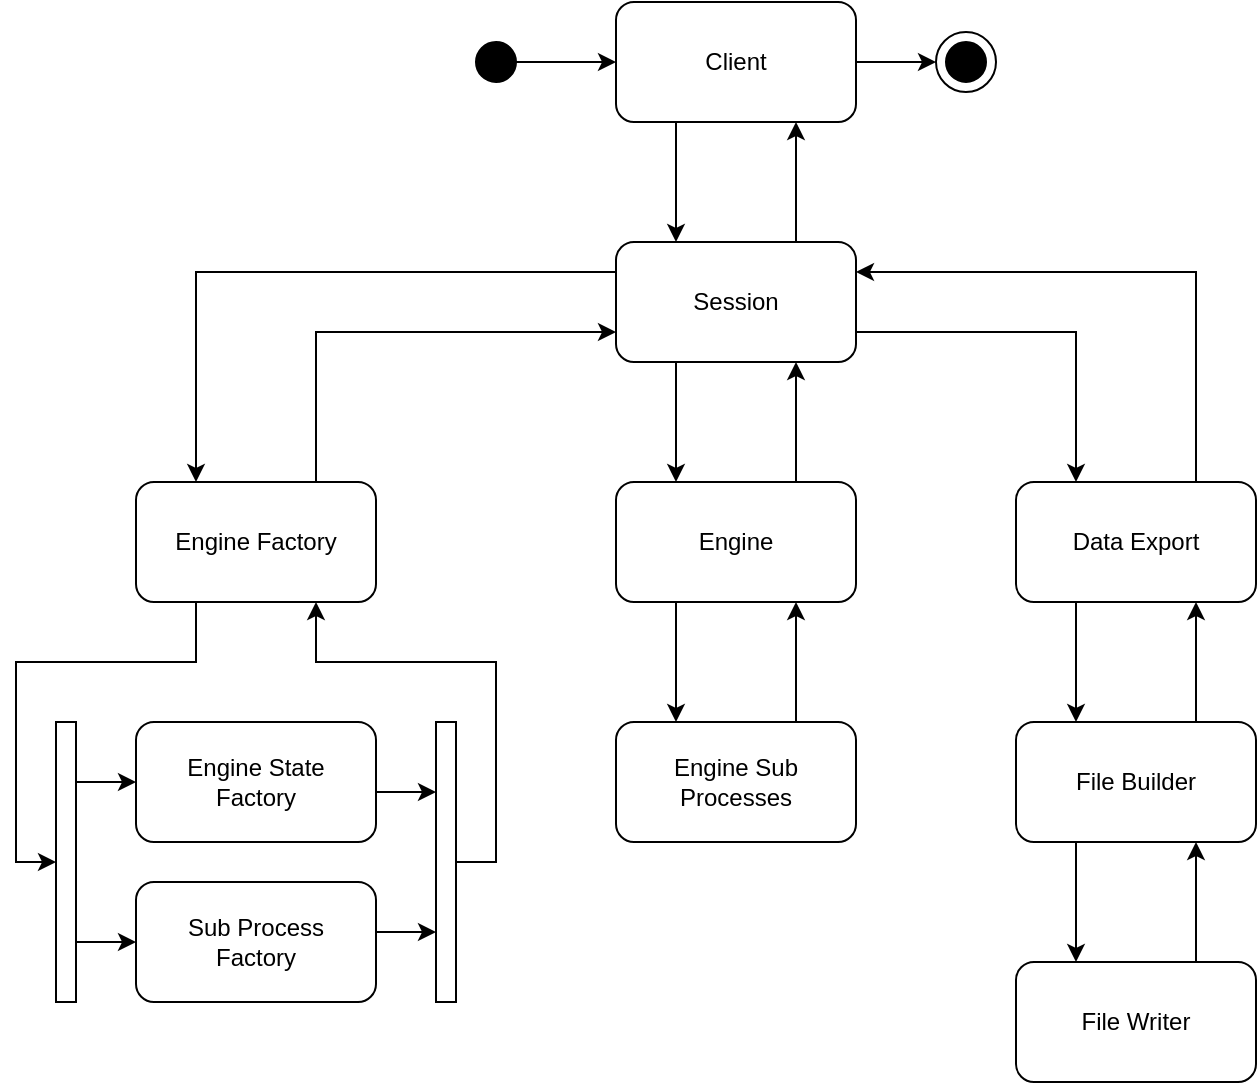 <mxfile version="13.3.0" type="device" pages="3"><diagram id="85fMUyW1o0xzCUoqqtVQ" name="Session Process Flow"><mxGraphModel dx="942" dy="654" grid="1" gridSize="10" guides="1" tooltips="1" connect="1" arrows="1" fold="1" page="1" pageScale="1" pageWidth="1700" pageHeight="1100" math="0" shadow="0"><root><mxCell id="0"/><mxCell id="1" parent="0"/><mxCell id="hq0cuQLky4mmPDSedAMS-7" value="" style="ellipse;whiteSpace=wrap;html=1;aspect=fixed;fillColor=none;" parent="1" vertex="1"><mxGeometry x="660" y="135" width="30" height="30" as="geometry"/></mxCell><mxCell id="YP-eNDuvo8h6RrlxvvuC-3" style="edgeStyle=orthogonalEdgeStyle;rounded=0;orthogonalLoop=1;jettySize=auto;html=1;" parent="1" source="hq0cuQLky4mmPDSedAMS-2" target="hq0cuQLky4mmPDSedAMS-8" edge="1"><mxGeometry relative="1" as="geometry"><Array as="points"><mxPoint x="490" y="150"/><mxPoint x="490" y="150"/></Array></mxGeometry></mxCell><mxCell id="hq0cuQLky4mmPDSedAMS-2" value="" style="ellipse;whiteSpace=wrap;html=1;aspect=fixed;fillColor=#000000;" parent="1" vertex="1"><mxGeometry x="430" y="140" width="20" height="20" as="geometry"/></mxCell><mxCell id="hq0cuQLky4mmPDSedAMS-6" value="" style="ellipse;whiteSpace=wrap;html=1;aspect=fixed;fillColor=#000000;" parent="1" vertex="1"><mxGeometry x="665" y="140" width="20" height="20" as="geometry"/></mxCell><mxCell id="wc1kEA_LC0B0jcLIbUmx-37" style="edgeStyle=orthogonalEdgeStyle;rounded=0;orthogonalLoop=1;jettySize=auto;html=1;exitX=1;exitY=0.5;exitDx=0;exitDy=0;entryX=0;entryY=0.5;entryDx=0;entryDy=0;endArrow=classic;endFill=1;" parent="1" source="hq0cuQLky4mmPDSedAMS-8" target="hq0cuQLky4mmPDSedAMS-7" edge="1"><mxGeometry relative="1" as="geometry"/></mxCell><mxCell id="wc1kEA_LC0B0jcLIbUmx-38" style="edgeStyle=orthogonalEdgeStyle;rounded=0;orthogonalLoop=1;jettySize=auto;html=1;exitX=0.25;exitY=1;exitDx=0;exitDy=0;entryX=0.25;entryY=0;entryDx=0;entryDy=0;endArrow=classic;endFill=1;" parent="1" source="hq0cuQLky4mmPDSedAMS-8" target="YP-eNDuvo8h6RrlxvvuC-1" edge="1"><mxGeometry relative="1" as="geometry"/></mxCell><mxCell id="hq0cuQLky4mmPDSedAMS-8" value="Client" style="rounded=1;whiteSpace=wrap;html=1;fillColor=#ffffff;" parent="1" vertex="1"><mxGeometry x="500" y="120" width="120" height="60" as="geometry"/></mxCell><mxCell id="wc1kEA_LC0B0jcLIbUmx-32" style="edgeStyle=orthogonalEdgeStyle;rounded=0;orthogonalLoop=1;jettySize=auto;html=1;exitX=0;exitY=0.25;exitDx=0;exitDy=0;entryX=0.25;entryY=0;entryDx=0;entryDy=0;endArrow=classic;endFill=1;" parent="1" source="YP-eNDuvo8h6RrlxvvuC-1" target="YP-eNDuvo8h6RrlxvvuC-5" edge="1"><mxGeometry relative="1" as="geometry"/></mxCell><mxCell id="wc1kEA_LC0B0jcLIbUmx-34" style="edgeStyle=orthogonalEdgeStyle;rounded=0;orthogonalLoop=1;jettySize=auto;html=1;exitX=0.25;exitY=1;exitDx=0;exitDy=0;entryX=0.25;entryY=0;entryDx=0;entryDy=0;endArrow=classic;endFill=1;" parent="1" source="YP-eNDuvo8h6RrlxvvuC-1" target="YP-eNDuvo8h6RrlxvvuC-7" edge="1"><mxGeometry relative="1" as="geometry"/></mxCell><mxCell id="wc1kEA_LC0B0jcLIbUmx-39" style="edgeStyle=orthogonalEdgeStyle;rounded=0;orthogonalLoop=1;jettySize=auto;html=1;exitX=0.75;exitY=0;exitDx=0;exitDy=0;entryX=0.75;entryY=1;entryDx=0;entryDy=0;endArrow=classic;endFill=1;" parent="1" source="YP-eNDuvo8h6RrlxvvuC-1" target="hq0cuQLky4mmPDSedAMS-8" edge="1"><mxGeometry relative="1" as="geometry"/></mxCell><mxCell id="wc1kEA_LC0B0jcLIbUmx-40" style="edgeStyle=orthogonalEdgeStyle;rounded=0;orthogonalLoop=1;jettySize=auto;html=1;exitX=1;exitY=0.75;exitDx=0;exitDy=0;entryX=0.25;entryY=0;entryDx=0;entryDy=0;endArrow=classic;endFill=1;" parent="1" source="YP-eNDuvo8h6RrlxvvuC-1" target="YP-eNDuvo8h6RrlxvvuC-13" edge="1"><mxGeometry relative="1" as="geometry"/></mxCell><mxCell id="YP-eNDuvo8h6RrlxvvuC-1" value="Session" style="rounded=1;whiteSpace=wrap;html=1;fillColor=#ffffff;" parent="1" vertex="1"><mxGeometry x="500" y="240" width="120" height="60" as="geometry"/></mxCell><mxCell id="wc1kEA_LC0B0jcLIbUmx-27" style="edgeStyle=orthogonalEdgeStyle;rounded=0;orthogonalLoop=1;jettySize=auto;html=1;exitX=0.25;exitY=1;exitDx=0;exitDy=0;entryX=0;entryY=0.5;entryDx=0;entryDy=0;endArrow=classic;endFill=1;" parent="1" source="YP-eNDuvo8h6RrlxvvuC-5" target="wc1kEA_LC0B0jcLIbUmx-17" edge="1"><mxGeometry relative="1" as="geometry"/></mxCell><mxCell id="wc1kEA_LC0B0jcLIbUmx-33" style="edgeStyle=orthogonalEdgeStyle;rounded=0;orthogonalLoop=1;jettySize=auto;html=1;exitX=0.75;exitY=0;exitDx=0;exitDy=0;entryX=0;entryY=0.75;entryDx=0;entryDy=0;endArrow=classic;endFill=1;" parent="1" source="YP-eNDuvo8h6RrlxvvuC-5" target="YP-eNDuvo8h6RrlxvvuC-1" edge="1"><mxGeometry relative="1" as="geometry"/></mxCell><mxCell id="YP-eNDuvo8h6RrlxvvuC-5" value="Engine Factory" style="rounded=1;whiteSpace=wrap;html=1;" parent="1" vertex="1"><mxGeometry x="260" y="360" width="120" height="60" as="geometry"/></mxCell><mxCell id="YP-eNDuvo8h6RrlxvvuC-10" style="edgeStyle=orthogonalEdgeStyle;rounded=0;orthogonalLoop=1;jettySize=auto;html=1;exitX=0.25;exitY=1;exitDx=0;exitDy=0;entryX=0.25;entryY=0;entryDx=0;entryDy=0;" parent="1" source="YP-eNDuvo8h6RrlxvvuC-7" target="YP-eNDuvo8h6RrlxvvuC-9" edge="1"><mxGeometry relative="1" as="geometry"/></mxCell><mxCell id="wc1kEA_LC0B0jcLIbUmx-35" style="edgeStyle=orthogonalEdgeStyle;rounded=0;orthogonalLoop=1;jettySize=auto;html=1;exitX=0.75;exitY=0;exitDx=0;exitDy=0;entryX=0.75;entryY=1;entryDx=0;entryDy=0;endArrow=classic;endFill=1;" parent="1" source="YP-eNDuvo8h6RrlxvvuC-7" target="YP-eNDuvo8h6RrlxvvuC-1" edge="1"><mxGeometry relative="1" as="geometry"/></mxCell><mxCell id="YP-eNDuvo8h6RrlxvvuC-7" value="Engine" style="rounded=1;whiteSpace=wrap;html=1;" parent="1" vertex="1"><mxGeometry x="500" y="360" width="120" height="60" as="geometry"/></mxCell><mxCell id="YP-eNDuvo8h6RrlxvvuC-11" style="edgeStyle=orthogonalEdgeStyle;rounded=0;orthogonalLoop=1;jettySize=auto;html=1;exitX=0.75;exitY=0;exitDx=0;exitDy=0;entryX=0.75;entryY=1;entryDx=0;entryDy=0;" parent="1" source="YP-eNDuvo8h6RrlxvvuC-9" target="YP-eNDuvo8h6RrlxvvuC-7" edge="1"><mxGeometry relative="1" as="geometry"/></mxCell><mxCell id="YP-eNDuvo8h6RrlxvvuC-9" value="Engine Sub Processes" style="rounded=1;whiteSpace=wrap;html=1;" parent="1" vertex="1"><mxGeometry x="500" y="480" width="120" height="60" as="geometry"/></mxCell><mxCell id="YP-eNDuvo8h6RrlxvvuC-25" style="edgeStyle=orthogonalEdgeStyle;rounded=0;orthogonalLoop=1;jettySize=auto;html=1;exitX=0.25;exitY=1;exitDx=0;exitDy=0;entryX=0.25;entryY=0;entryDx=0;entryDy=0;" parent="1" source="YP-eNDuvo8h6RrlxvvuC-13" target="YP-eNDuvo8h6RrlxvvuC-24" edge="1"><mxGeometry relative="1" as="geometry"/></mxCell><mxCell id="wc1kEA_LC0B0jcLIbUmx-41" style="edgeStyle=orthogonalEdgeStyle;rounded=0;orthogonalLoop=1;jettySize=auto;html=1;exitX=0.75;exitY=0;exitDx=0;exitDy=0;entryX=1;entryY=0.25;entryDx=0;entryDy=0;endArrow=classic;endFill=1;" parent="1" source="YP-eNDuvo8h6RrlxvvuC-13" target="YP-eNDuvo8h6RrlxvvuC-1" edge="1"><mxGeometry relative="1" as="geometry"/></mxCell><mxCell id="YP-eNDuvo8h6RrlxvvuC-13" value="Data Export" style="rounded=1;whiteSpace=wrap;html=1;" parent="1" vertex="1"><mxGeometry x="700" y="360" width="120" height="60" as="geometry"/></mxCell><mxCell id="wc1kEA_LC0B0jcLIbUmx-23" style="edgeStyle=orthogonalEdgeStyle;rounded=0;orthogonalLoop=1;jettySize=auto;html=1;exitX=1;exitY=0.5;exitDx=0;exitDy=0;entryX=0;entryY=0.25;entryDx=0;entryDy=0;endArrow=classic;endFill=1;" parent="1" source="YP-eNDuvo8h6RrlxvvuC-18" target="wc1kEA_LC0B0jcLIbUmx-22" edge="1"><mxGeometry relative="1" as="geometry"><Array as="points"><mxPoint x="380" y="515"/></Array></mxGeometry></mxCell><mxCell id="YP-eNDuvo8h6RrlxvvuC-18" value="Engine State&lt;br&gt;Factory" style="rounded=1;whiteSpace=wrap;html=1;" parent="1" vertex="1"><mxGeometry x="260" y="480" width="120" height="60" as="geometry"/></mxCell><mxCell id="YP-eNDuvo8h6RrlxvvuC-26" style="edgeStyle=orthogonalEdgeStyle;rounded=0;orthogonalLoop=1;jettySize=auto;html=1;exitX=0.75;exitY=0;exitDx=0;exitDy=0;entryX=0.75;entryY=1;entryDx=0;entryDy=0;" parent="1" source="YP-eNDuvo8h6RrlxvvuC-24" target="YP-eNDuvo8h6RrlxvvuC-13" edge="1"><mxGeometry relative="1" as="geometry"/></mxCell><mxCell id="YP-eNDuvo8h6RrlxvvuC-28" style="edgeStyle=orthogonalEdgeStyle;rounded=0;orthogonalLoop=1;jettySize=auto;html=1;exitX=0.25;exitY=1;exitDx=0;exitDy=0;entryX=0.25;entryY=0;entryDx=0;entryDy=0;" parent="1" source="YP-eNDuvo8h6RrlxvvuC-24" target="YP-eNDuvo8h6RrlxvvuC-27" edge="1"><mxGeometry relative="1" as="geometry"/></mxCell><mxCell id="YP-eNDuvo8h6RrlxvvuC-24" value="File Builder" style="rounded=1;whiteSpace=wrap;html=1;" parent="1" vertex="1"><mxGeometry x="700" y="480" width="120" height="60" as="geometry"/></mxCell><mxCell id="YP-eNDuvo8h6RrlxvvuC-29" style="edgeStyle=orthogonalEdgeStyle;rounded=0;orthogonalLoop=1;jettySize=auto;html=1;exitX=0.75;exitY=0;exitDx=0;exitDy=0;entryX=0.75;entryY=1;entryDx=0;entryDy=0;" parent="1" source="YP-eNDuvo8h6RrlxvvuC-27" target="YP-eNDuvo8h6RrlxvvuC-24" edge="1"><mxGeometry relative="1" as="geometry"/></mxCell><mxCell id="YP-eNDuvo8h6RrlxvvuC-27" value="File Writer" style="rounded=1;whiteSpace=wrap;html=1;" parent="1" vertex="1"><mxGeometry x="700" y="600" width="120" height="60" as="geometry"/></mxCell><mxCell id="wc1kEA_LC0B0jcLIbUmx-24" style="edgeStyle=orthogonalEdgeStyle;rounded=0;orthogonalLoop=1;jettySize=auto;html=1;exitX=1;exitY=0.5;exitDx=0;exitDy=0;entryX=0;entryY=0.75;entryDx=0;entryDy=0;endArrow=classic;endFill=1;" parent="1" source="wc1kEA_LC0B0jcLIbUmx-1" target="wc1kEA_LC0B0jcLIbUmx-22" edge="1"><mxGeometry relative="1" as="geometry"><Array as="points"><mxPoint x="380" y="585"/></Array></mxGeometry></mxCell><mxCell id="wc1kEA_LC0B0jcLIbUmx-1" value="Sub Process&lt;br&gt;Factory" style="rounded=1;whiteSpace=wrap;html=1;" parent="1" vertex="1"><mxGeometry x="260" y="560" width="120" height="60" as="geometry"/></mxCell><mxCell id="wc1kEA_LC0B0jcLIbUmx-18" style="edgeStyle=orthogonalEdgeStyle;rounded=0;orthogonalLoop=1;jettySize=auto;html=1;exitX=0.75;exitY=0;exitDx=0;exitDy=0;endArrow=classic;endFill=1;" parent="1" source="wc1kEA_LC0B0jcLIbUmx-17" target="YP-eNDuvo8h6RrlxvvuC-18" edge="1"><mxGeometry relative="1" as="geometry"><Array as="points"><mxPoint x="230" y="480"/><mxPoint x="230" y="510"/></Array></mxGeometry></mxCell><mxCell id="wc1kEA_LC0B0jcLIbUmx-19" style="edgeStyle=orthogonalEdgeStyle;rounded=0;orthogonalLoop=1;jettySize=auto;html=1;exitX=1;exitY=1;exitDx=0;exitDy=0;endArrow=classic;endFill=1;" parent="1" source="wc1kEA_LC0B0jcLIbUmx-17" target="wc1kEA_LC0B0jcLIbUmx-1" edge="1"><mxGeometry relative="1" as="geometry"><Array as="points"><mxPoint x="230" y="590"/></Array></mxGeometry></mxCell><mxCell id="wc1kEA_LC0B0jcLIbUmx-17" value="" style="rounded=0;whiteSpace=wrap;html=1;" parent="1" vertex="1"><mxGeometry x="220" y="480" width="10" height="140" as="geometry"/></mxCell><mxCell id="wc1kEA_LC0B0jcLIbUmx-28" style="edgeStyle=orthogonalEdgeStyle;rounded=0;orthogonalLoop=1;jettySize=auto;html=1;exitX=1;exitY=0.5;exitDx=0;exitDy=0;entryX=0.75;entryY=1;entryDx=0;entryDy=0;endArrow=classic;endFill=1;" parent="1" source="wc1kEA_LC0B0jcLIbUmx-22" target="YP-eNDuvo8h6RrlxvvuC-5" edge="1"><mxGeometry relative="1" as="geometry"/></mxCell><mxCell id="wc1kEA_LC0B0jcLIbUmx-22" value="" style="rounded=0;whiteSpace=wrap;html=1;" parent="1" vertex="1"><mxGeometry x="410" y="480" width="10" height="140" as="geometry"/></mxCell></root></mxGraphModel></diagram><diagram id="RlGZuBKHIvXqtBdReHvU" name="Engine Process Flow"><mxGraphModel dx="942" dy="654" grid="1" gridSize="10" guides="1" tooltips="1" connect="1" arrows="1" fold="1" page="1" pageScale="1" pageWidth="1700" pageHeight="1100" math="0" shadow="0"><root><mxCell id="ipJYFJQKq46Ta5y1mtOj-0"/><mxCell id="ipJYFJQKq46Ta5y1mtOj-1" parent="ipJYFJQKq46Ta5y1mtOj-0"/><mxCell id="9MkOLOPVdJ63GRv4AdpY-0" value="" style="rounded=1;whiteSpace=wrap;html=1;" vertex="1" parent="ipJYFJQKq46Ta5y1mtOj-1"><mxGeometry x="200" y="120" width="120" height="60" as="geometry"/></mxCell><mxCell id="tGkF_MCeP4I3uAnnx3JQ-1" style="edgeStyle=orthogonalEdgeStyle;rounded=0;orthogonalLoop=1;jettySize=auto;html=1;" edge="1" parent="ipJYFJQKq46Ta5y1mtOj-1" source="oepdPfuSfv4VChAgnoPh-0" target="9MkOLOPVdJ63GRv4AdpY-0"><mxGeometry relative="1" as="geometry"/></mxCell><mxCell id="oepdPfuSfv4VChAgnoPh-0" value="" style="ellipse;whiteSpace=wrap;html=1;aspect=fixed;fillColor=#000000;" vertex="1" parent="ipJYFJQKq46Ta5y1mtOj-1"><mxGeometry x="120" y="140" width="20" height="20" as="geometry"/></mxCell><mxCell id="CigAohSJc5max44-d4Tm-0" value="" style="ellipse;whiteSpace=wrap;html=1;aspect=fixed;fillColor=none;" vertex="1" parent="ipJYFJQKq46Ta5y1mtOj-1"><mxGeometry x="780" y="135" width="30" height="30" as="geometry"/></mxCell><mxCell id="CigAohSJc5max44-d4Tm-1" value="" style="ellipse;whiteSpace=wrap;html=1;aspect=fixed;fillColor=#000000;" vertex="1" parent="ipJYFJQKq46Ta5y1mtOj-1"><mxGeometry x="785" y="140" width="20" height="20" as="geometry"/></mxCell><mxCell id="Docdr_1cwobNXJVm6vpj-0" value="" style="rounded=0;whiteSpace=wrap;html=1;" vertex="1" parent="ipJYFJQKq46Ta5y1mtOj-1"><mxGeometry x="80" y="280" width="10" height="140" as="geometry"/></mxCell></root></mxGraphModel></diagram><diagram id="VL-EbvDZmsYkJY4LHpA0" name="Class Heirarchy"><mxGraphModel dx="1108" dy="769" grid="1" gridSize="10" guides="1" tooltips="1" connect="1" arrows="1" fold="1" page="1" pageScale="1" pageWidth="1700" pageHeight="1100" math="0" shadow="0"><root><mxCell id="I0re5UEgVg9wG29eZIq7-0"/><mxCell id="I0re5UEgVg9wG29eZIq7-1" parent="I0re5UEgVg9wG29eZIq7-0"/><mxCell id="hW6TM8GiPdpWgXSq11tw-7" value="1" style="endArrow=open;html=1;endSize=12;startArrow=diamondThin;startSize=14;startFill=1;edgeStyle=orthogonalEdgeStyle;align=left;verticalAlign=bottom;" parent="I0re5UEgVg9wG29eZIq7-1" source="I0re5UEgVg9wG29eZIq7-6" target="hW6TM8GiPdpWgXSq11tw-0" edge="1"><mxGeometry x="-1" y="3" relative="1" as="geometry"><mxPoint x="360" y="120" as="sourcePoint"/><mxPoint x="477" y="91" as="targetPoint"/><Array as="points"><mxPoint x="380" y="123"/><mxPoint x="380" y="123"/></Array></mxGeometry></mxCell><mxCell id="hW6TM8GiPdpWgXSq11tw-17" value="1" style="endArrow=open;html=1;endSize=12;startArrow=diamondThin;startSize=14;startFill=1;edgeStyle=orthogonalEdgeStyle;align=left;verticalAlign=bottom;" parent="I0re5UEgVg9wG29eZIq7-1" source="I0re5UEgVg9wG29eZIq7-6" target="hW6TM8GiPdpWgXSq11tw-13" edge="1"><mxGeometry x="-1" y="3" relative="1" as="geometry"><mxPoint x="330" y="330" as="sourcePoint"/><mxPoint x="450" y="133" as="targetPoint"/><Array as="points"><mxPoint x="410" y="149"/><mxPoint x="410" y="760"/></Array></mxGeometry></mxCell><mxCell id="hW6TM8GiPdpWgXSq11tw-23" value="0..n" style="endArrow=open;html=1;endSize=12;startArrow=diamondThin;startSize=14;startFill=1;edgeStyle=orthogonalEdgeStyle;align=left;verticalAlign=bottom;" parent="I0re5UEgVg9wG29eZIq7-1" source="hW6TM8GiPdpWgXSq11tw-13" target="hW6TM8GiPdpWgXSq11tw-18" edge="1"><mxGeometry x="-1" y="3" relative="1" as="geometry"><mxPoint x="610" y="840" as="sourcePoint"/><mxPoint x="690" y="931" as="targetPoint"/><Array as="points"><mxPoint x="670" y="760"/><mxPoint x="670" y="760"/></Array></mxGeometry></mxCell><mxCell id="hW6TM8GiPdpWgXSq11tw-24" value="1" style="endArrow=open;html=1;endSize=12;startArrow=diamondThin;startSize=14;startFill=1;edgeStyle=orthogonalEdgeStyle;align=left;verticalAlign=bottom;" parent="I0re5UEgVg9wG29eZIq7-1" source="hW6TM8GiPdpWgXSq11tw-13" target="hW6TM8GiPdpWgXSq11tw-25" edge="1"><mxGeometry x="-1" y="3" relative="1" as="geometry"><mxPoint x="610" y="770" as="sourcePoint"/><mxPoint x="690" y="770" as="targetPoint"/><Array as="points"><mxPoint x="640" y="790"/><mxPoint x="640" y="880"/></Array></mxGeometry></mxCell><mxCell id="I0re5UEgVg9wG29eZIq7-6" value="Session" style="swimlane;fontStyle=1;align=center;verticalAlign=top;childLayout=stackLayout;horizontal=1;startSize=26;horizontalStack=0;resizeParent=1;resizeParentMax=0;resizeLast=0;collapsible=1;marginBottom=0;fillColor=#ffffff;" parent="I0re5UEgVg9wG29eZIq7-1" vertex="1"><mxGeometry x="120" y="80" width="240" height="138" as="geometry"/></mxCell><mxCell id="I0re5UEgVg9wG29eZIq7-7" value="+ engine: SimulationEngine&#10;+ exporter: Exporter" style="text;strokeColor=none;fillColor=none;align=left;verticalAlign=top;spacingLeft=4;spacingRight=4;overflow=hidden;rotatable=0;points=[[0,0.5],[1,0.5]];portConstraint=eastwest;" parent="I0re5UEgVg9wG29eZIq7-6" vertex="1"><mxGeometry y="26" width="240" height="44" as="geometry"/></mxCell><mxCell id="I0re5UEgVg9wG29eZIq7-8" value="" style="line;strokeWidth=1;fillColor=none;align=left;verticalAlign=middle;spacingTop=-1;spacingLeft=3;spacingRight=3;rotatable=0;labelPosition=right;points=[];portConstraint=eastwest;" parent="I0re5UEgVg9wG29eZIq7-6" vertex="1"><mxGeometry y="70" width="240" height="8" as="geometry"/></mxCell><mxCell id="I0re5UEgVg9wG29eZIq7-9" value="+ simulate(): None&#10;+ export_to(fmt=None, path=None)&#10;+ export(fmt=None, path=None): None" style="text;strokeColor=none;fillColor=none;align=left;verticalAlign=top;spacingLeft=4;spacingRight=4;overflow=hidden;rotatable=0;points=[[0,0.5],[1,0.5]];portConstraint=eastwest;" parent="I0re5UEgVg9wG29eZIq7-6" vertex="1"><mxGeometry y="78" width="240" height="60" as="geometry"/></mxCell><mxCell id="hW6TM8GiPdpWgXSq11tw-0" value="SimulationEngine" style="swimlane;fontStyle=1;align=center;verticalAlign=top;childLayout=stackLayout;horizontal=1;startSize=26;horizontalStack=0;resizeParent=1;resizeParentMax=0;resizeLast=0;collapsible=1;marginBottom=0;" parent="I0re5UEgVg9wG29eZIq7-1" vertex="1"><mxGeometry x="440" y="80" width="200" height="114" as="geometry"/></mxCell><mxCell id="hW6TM8GiPdpWgXSq11tw-1" value="+ state: SimulationState&#10;+ history: SimulationHistory&#10;+ processes: SimulationProcess[]" style="text;strokeColor=none;fillColor=none;align=left;verticalAlign=top;spacingLeft=4;spacingRight=4;overflow=hidden;rotatable=0;points=[[0,0.5],[1,0.5]];portConstraint=eastwest;" parent="hW6TM8GiPdpWgXSq11tw-0" vertex="1"><mxGeometry y="26" width="200" height="54" as="geometry"/></mxCell><mxCell id="hW6TM8GiPdpWgXSq11tw-2" value="" style="line;strokeWidth=1;fillColor=none;align=left;verticalAlign=middle;spacingTop=-1;spacingLeft=3;spacingRight=3;rotatable=0;labelPosition=right;points=[];portConstraint=eastwest;" parent="hW6TM8GiPdpWgXSq11tw-0" vertex="1"><mxGeometry y="80" width="200" height="8" as="geometry"/></mxCell><mxCell id="hW6TM8GiPdpWgXSq11tw-3" value="+ simulate(): None" style="text;strokeColor=none;fillColor=none;align=left;verticalAlign=top;spacingLeft=4;spacingRight=4;overflow=hidden;rotatable=0;points=[[0,0.5],[1,0.5]];portConstraint=eastwest;" parent="hW6TM8GiPdpWgXSq11tw-0" vertex="1"><mxGeometry y="88" width="200" height="26" as="geometry"/></mxCell><mxCell id="hW6TM8GiPdpWgXSq11tw-65" value="0..n" style="endArrow=open;html=1;endSize=12;startArrow=diamondThin;startSize=14;startFill=1;edgeStyle=orthogonalEdgeStyle;align=left;verticalAlign=bottom;" parent="I0re5UEgVg9wG29eZIq7-1" source="hW6TM8GiPdpWgXSq11tw-45" target="hW6TM8GiPdpWgXSq11tw-45" edge="1"><mxGeometry x="-1" y="3" relative="1" as="geometry"><mxPoint x="650" y="890" as="sourcePoint"/><mxPoint x="730" y="890" as="targetPoint"/><Array as="points"><mxPoint x="920" y="640"/><mxPoint x="920" y="560"/><mxPoint x="800" y="560"/></Array></mxGeometry></mxCell><mxCell id="hW6TM8GiPdpWgXSq11tw-66" value="0..n" style="endArrow=open;html=1;endSize=12;startArrow=diamondThin;startSize=14;startFill=1;edgeStyle=orthogonalEdgeStyle;align=left;verticalAlign=bottom;" parent="I0re5UEgVg9wG29eZIq7-1" source="hW6TM8GiPdpWgXSq11tw-0" target="hW6TM8GiPdpWgXSq11tw-45" edge="1"><mxGeometry x="-1" y="3" relative="1" as="geometry"><mxPoint x="620" y="900" as="sourcePoint"/><mxPoint x="700" y="900" as="targetPoint"/><Array as="points"><mxPoint x="670" y="150"/><mxPoint x="670" y="640"/></Array></mxGeometry></mxCell><mxCell id="hW6TM8GiPdpWgXSq11tw-67" value="1" style="endArrow=open;html=1;endSize=12;startArrow=diamondThin;startSize=14;startFill=1;edgeStyle=orthogonalEdgeStyle;align=left;verticalAlign=bottom;" parent="I0re5UEgVg9wG29eZIq7-1" source="hW6TM8GiPdpWgXSq11tw-0" target="hW6TM8GiPdpWgXSq11tw-29" edge="1"><mxGeometry x="-1" y="3" relative="1" as="geometry"><mxPoint x="610" y="160" as="sourcePoint"/><mxPoint x="690" y="650" as="targetPoint"/><Array as="points"><mxPoint x="690" y="90"/><mxPoint x="690" y="90"/></Array></mxGeometry></mxCell><mxCell id="hW6TM8GiPdpWgXSq11tw-69" value="1" style="endArrow=open;html=1;endSize=12;startArrow=diamondThin;startSize=14;startFill=1;edgeStyle=orthogonalEdgeStyle;align=left;verticalAlign=bottom;" parent="I0re5UEgVg9wG29eZIq7-1" source="hW6TM8GiPdpWgXSq11tw-0" target="hW6TM8GiPdpWgXSq11tw-33" edge="1"><mxGeometry x="-1" y="3" relative="1" as="geometry"><mxPoint x="610" y="100" as="sourcePoint"/><mxPoint x="690" y="100" as="targetPoint"/><Array as="points"><mxPoint x="690" y="120"/><mxPoint x="690" y="480"/></Array></mxGeometry></mxCell><mxCell id="hW6TM8GiPdpWgXSq11tw-70" value="0..n" style="endArrow=open;html=1;endSize=12;startArrow=diamondThin;startSize=14;startFill=1;edgeStyle=orthogonalEdgeStyle;align=left;verticalAlign=bottom;" parent="I0re5UEgVg9wG29eZIq7-1" source="hW6TM8GiPdpWgXSq11tw-33" target="hW6TM8GiPdpWgXSq11tw-49" edge="1"><mxGeometry x="-1" y="3" relative="1" as="geometry"><mxPoint x="890" y="660" as="sourcePoint"/><mxPoint x="810" y="610" as="targetPoint"/><Array as="points"><mxPoint x="920" y="480"/><mxPoint x="920" y="480"/></Array></mxGeometry></mxCell><mxCell id="hW6TM8GiPdpWgXSq11tw-13" value="Exporter" style="swimlane;fontStyle=1;align=center;verticalAlign=top;childLayout=stackLayout;horizontal=1;startSize=26;horizontalStack=0;resizeParent=1;resizeParentMax=0;resizeLast=0;collapsible=1;marginBottom=0;" parent="I0re5UEgVg9wG29eZIq7-1" vertex="1"><mxGeometry x="440" y="720" width="160" height="86" as="geometry"/></mxCell><mxCell id="hW6TM8GiPdpWgXSq11tw-14" value="+ field: type" style="text;strokeColor=none;fillColor=none;align=left;verticalAlign=top;spacingLeft=4;spacingRight=4;overflow=hidden;rotatable=0;points=[[0,0.5],[1,0.5]];portConstraint=eastwest;" parent="hW6TM8GiPdpWgXSq11tw-13" vertex="1"><mxGeometry y="26" width="160" height="26" as="geometry"/></mxCell><mxCell id="hW6TM8GiPdpWgXSq11tw-15" value="" style="line;strokeWidth=1;fillColor=none;align=left;verticalAlign=middle;spacingTop=-1;spacingLeft=3;spacingRight=3;rotatable=0;labelPosition=right;points=[];portConstraint=eastwest;" parent="hW6TM8GiPdpWgXSq11tw-13" vertex="1"><mxGeometry y="52" width="160" height="8" as="geometry"/></mxCell><mxCell id="hW6TM8GiPdpWgXSq11tw-16" value="+ method(type): type" style="text;strokeColor=none;fillColor=none;align=left;verticalAlign=top;spacingLeft=4;spacingRight=4;overflow=hidden;rotatable=0;points=[[0,0.5],[1,0.5]];portConstraint=eastwest;" parent="hW6TM8GiPdpWgXSq11tw-13" vertex="1"><mxGeometry y="60" width="160" height="26" as="geometry"/></mxCell><mxCell id="hW6TM8GiPdpWgXSq11tw-18" value="FileBuilder" style="swimlane;fontStyle=1;align=center;verticalAlign=top;childLayout=stackLayout;horizontal=1;startSize=26;horizontalStack=0;resizeParent=1;resizeParentMax=0;resizeLast=0;collapsible=1;marginBottom=0;" parent="I0re5UEgVg9wG29eZIq7-1" vertex="1"><mxGeometry x="680" y="720" width="160" height="86" as="geometry"/></mxCell><mxCell id="hW6TM8GiPdpWgXSq11tw-19" value="+ field: type" style="text;strokeColor=none;fillColor=none;align=left;verticalAlign=top;spacingLeft=4;spacingRight=4;overflow=hidden;rotatable=0;points=[[0,0.5],[1,0.5]];portConstraint=eastwest;" parent="hW6TM8GiPdpWgXSq11tw-18" vertex="1"><mxGeometry y="26" width="160" height="26" as="geometry"/></mxCell><mxCell id="hW6TM8GiPdpWgXSq11tw-20" value="" style="line;strokeWidth=1;fillColor=none;align=left;verticalAlign=middle;spacingTop=-1;spacingLeft=3;spacingRight=3;rotatable=0;labelPosition=right;points=[];portConstraint=eastwest;" parent="hW6TM8GiPdpWgXSq11tw-18" vertex="1"><mxGeometry y="52" width="160" height="8" as="geometry"/></mxCell><mxCell id="hW6TM8GiPdpWgXSq11tw-21" value="+ method(type): type" style="text;strokeColor=none;fillColor=none;align=left;verticalAlign=top;spacingLeft=4;spacingRight=4;overflow=hidden;rotatable=0;points=[[0,0.5],[1,0.5]];portConstraint=eastwest;" parent="hW6TM8GiPdpWgXSq11tw-18" vertex="1"><mxGeometry y="60" width="160" height="26" as="geometry"/></mxCell><mxCell id="hW6TM8GiPdpWgXSq11tw-29" value="SimulationState" style="swimlane;fontStyle=1;align=center;verticalAlign=top;childLayout=stackLayout;horizontal=1;startSize=26;horizontalStack=0;resizeParent=1;resizeParentMax=0;resizeLast=0;collapsible=1;marginBottom=0;" parent="I0re5UEgVg9wG29eZIq7-1" vertex="1"><mxGeometry x="720" y="80" width="200" height="134" as="geometry"/></mxCell><mxCell id="hW6TM8GiPdpWgXSq11tw-30" value="+ **globals: dynamic&#10;+ environments: Environment[]&#10;+ organisms: Organism[]&#10;+ events: Event[]" style="text;strokeColor=none;fillColor=none;align=left;verticalAlign=top;spacingLeft=4;spacingRight=4;overflow=hidden;rotatable=0;points=[[0,0.5],[1,0.5]];portConstraint=eastwest;" parent="hW6TM8GiPdpWgXSq11tw-29" vertex="1"><mxGeometry y="26" width="200" height="74" as="geometry"/></mxCell><mxCell id="hW6TM8GiPdpWgXSq11tw-31" value="" style="line;strokeWidth=1;fillColor=none;align=left;verticalAlign=middle;spacingTop=-1;spacingLeft=3;spacingRight=3;rotatable=0;labelPosition=right;points=[];portConstraint=eastwest;" parent="hW6TM8GiPdpWgXSq11tw-29" vertex="1"><mxGeometry y="100" width="200" height="8" as="geometry"/></mxCell><mxCell id="hW6TM8GiPdpWgXSq11tw-32" value="..." style="text;strokeColor=none;fillColor=none;align=left;verticalAlign=top;spacingLeft=4;spacingRight=4;overflow=hidden;rotatable=0;points=[[0,0.5],[1,0.5]];portConstraint=eastwest;" parent="hW6TM8GiPdpWgXSq11tw-29" vertex="1"><mxGeometry y="108" width="200" height="26" as="geometry"/></mxCell><mxCell id="hW6TM8GiPdpWgXSq11tw-33" value="SimulationHistory" style="swimlane;fontStyle=1;align=center;verticalAlign=top;childLayout=stackLayout;horizontal=1;startSize=26;horizontalStack=0;resizeParent=1;resizeParentMax=0;resizeLast=0;collapsible=1;marginBottom=0;" parent="I0re5UEgVg9wG29eZIq7-1" vertex="1"><mxGeometry x="720" y="440" width="160" height="86" as="geometry"/></mxCell><mxCell id="hW6TM8GiPdpWgXSq11tw-34" value="+ history: dict" style="text;strokeColor=none;fillColor=none;align=left;verticalAlign=top;spacingLeft=4;spacingRight=4;overflow=hidden;rotatable=0;points=[[0,0.5],[1,0.5]];portConstraint=eastwest;" parent="hW6TM8GiPdpWgXSq11tw-33" vertex="1"><mxGeometry y="26" width="160" height="26" as="geometry"/></mxCell><mxCell id="hW6TM8GiPdpWgXSq11tw-35" value="" style="line;strokeWidth=1;fillColor=none;align=left;verticalAlign=middle;spacingTop=-1;spacingLeft=3;spacingRight=3;rotatable=0;labelPosition=right;points=[];portConstraint=eastwest;" parent="hW6TM8GiPdpWgXSq11tw-33" vertex="1"><mxGeometry y="52" width="160" height="8" as="geometry"/></mxCell><mxCell id="hW6TM8GiPdpWgXSq11tw-36" value="+ add(id, state): None" style="text;strokeColor=none;fillColor=none;align=left;verticalAlign=top;spacingLeft=4;spacingRight=4;overflow=hidden;rotatable=0;points=[[0,0.5],[1,0.5]];portConstraint=eastwest;" parent="hW6TM8GiPdpWgXSq11tw-33" vertex="1"><mxGeometry y="60" width="160" height="26" as="geometry"/></mxCell><mxCell id="hW6TM8GiPdpWgXSq11tw-45" value="SimulationProcess" style="swimlane;fontStyle=1;align=center;verticalAlign=top;childLayout=stackLayout;horizontal=1;startSize=26;horizontalStack=0;resizeParent=1;resizeParentMax=0;resizeLast=0;collapsible=1;marginBottom=0;" parent="I0re5UEgVg9wG29eZIq7-1" vertex="1"><mxGeometry x="720" y="600" width="160" height="86" as="geometry"/></mxCell><mxCell id="hW6TM8GiPdpWgXSq11tw-46" value="+ field: type" style="text;strokeColor=none;fillColor=none;align=left;verticalAlign=top;spacingLeft=4;spacingRight=4;overflow=hidden;rotatable=0;points=[[0,0.5],[1,0.5]];portConstraint=eastwest;" parent="hW6TM8GiPdpWgXSq11tw-45" vertex="1"><mxGeometry y="26" width="160" height="26" as="geometry"/></mxCell><mxCell id="hW6TM8GiPdpWgXSq11tw-47" value="" style="line;strokeWidth=1;fillColor=none;align=left;verticalAlign=middle;spacingTop=-1;spacingLeft=3;spacingRight=3;rotatable=0;labelPosition=right;points=[];portConstraint=eastwest;" parent="hW6TM8GiPdpWgXSq11tw-45" vertex="1"><mxGeometry y="52" width="160" height="8" as="geometry"/></mxCell><mxCell id="hW6TM8GiPdpWgXSq11tw-48" value="+ method(type): type" style="text;strokeColor=none;fillColor=none;align=left;verticalAlign=top;spacingLeft=4;spacingRight=4;overflow=hidden;rotatable=0;points=[[0,0.5],[1,0.5]];portConstraint=eastwest;" parent="hW6TM8GiPdpWgXSq11tw-45" vertex="1"><mxGeometry y="60" width="160" height="26" as="geometry"/></mxCell><mxCell id="hW6TM8GiPdpWgXSq11tw-37" value="Environment" style="swimlane;fontStyle=1;align=center;verticalAlign=top;childLayout=stackLayout;horizontal=1;startSize=26;horizontalStack=0;resizeParent=1;resizeParentMax=0;resizeLast=0;collapsible=1;marginBottom=0;" parent="I0re5UEgVg9wG29eZIq7-1" vertex="1"><mxGeometry x="1000" y="80" width="160" height="86" as="geometry"/></mxCell><mxCell id="hW6TM8GiPdpWgXSq11tw-38" value="+ field: type" style="text;strokeColor=none;fillColor=none;align=left;verticalAlign=top;spacingLeft=4;spacingRight=4;overflow=hidden;rotatable=0;points=[[0,0.5],[1,0.5]];portConstraint=eastwest;" parent="hW6TM8GiPdpWgXSq11tw-37" vertex="1"><mxGeometry y="26" width="160" height="26" as="geometry"/></mxCell><mxCell id="hW6TM8GiPdpWgXSq11tw-39" value="" style="line;strokeWidth=1;fillColor=none;align=left;verticalAlign=middle;spacingTop=-1;spacingLeft=3;spacingRight=3;rotatable=0;labelPosition=right;points=[];portConstraint=eastwest;" parent="hW6TM8GiPdpWgXSq11tw-37" vertex="1"><mxGeometry y="52" width="160" height="8" as="geometry"/></mxCell><mxCell id="hW6TM8GiPdpWgXSq11tw-40" value="+ method(type): type" style="text;strokeColor=none;fillColor=none;align=left;verticalAlign=top;spacingLeft=4;spacingRight=4;overflow=hidden;rotatable=0;points=[[0,0.5],[1,0.5]];portConstraint=eastwest;" parent="hW6TM8GiPdpWgXSq11tw-37" vertex="1"><mxGeometry y="60" width="160" height="26" as="geometry"/></mxCell><mxCell id="hW6TM8GiPdpWgXSq11tw-53" value="Organism" style="swimlane;fontStyle=1;align=center;verticalAlign=top;childLayout=stackLayout;horizontal=1;startSize=26;horizontalStack=0;resizeParent=1;resizeParentMax=0;resizeLast=0;collapsible=1;marginBottom=0;" parent="I0re5UEgVg9wG29eZIq7-1" vertex="1"><mxGeometry x="1000" y="200" width="160" height="86" as="geometry"/></mxCell><mxCell id="hW6TM8GiPdpWgXSq11tw-54" value="+ field: type" style="text;strokeColor=none;fillColor=none;align=left;verticalAlign=top;spacingLeft=4;spacingRight=4;overflow=hidden;rotatable=0;points=[[0,0.5],[1,0.5]];portConstraint=eastwest;" parent="hW6TM8GiPdpWgXSq11tw-53" vertex="1"><mxGeometry y="26" width="160" height="26" as="geometry"/></mxCell><mxCell id="hW6TM8GiPdpWgXSq11tw-55" value="" style="line;strokeWidth=1;fillColor=none;align=left;verticalAlign=middle;spacingTop=-1;spacingLeft=3;spacingRight=3;rotatable=0;labelPosition=right;points=[];portConstraint=eastwest;" parent="hW6TM8GiPdpWgXSq11tw-53" vertex="1"><mxGeometry y="52" width="160" height="8" as="geometry"/></mxCell><mxCell id="hW6TM8GiPdpWgXSq11tw-56" value="+ method(type): type" style="text;strokeColor=none;fillColor=none;align=left;verticalAlign=top;spacingLeft=4;spacingRight=4;overflow=hidden;rotatable=0;points=[[0,0.5],[1,0.5]];portConstraint=eastwest;" parent="hW6TM8GiPdpWgXSq11tw-53" vertex="1"><mxGeometry y="60" width="160" height="26" as="geometry"/></mxCell><mxCell id="hW6TM8GiPdpWgXSq11tw-49" value="Generation" style="swimlane;fontStyle=1;align=center;verticalAlign=top;childLayout=stackLayout;horizontal=1;startSize=26;horizontalStack=0;resizeParent=1;resizeParentMax=0;resizeLast=0;collapsible=1;marginBottom=0;" parent="I0re5UEgVg9wG29eZIq7-1" vertex="1"><mxGeometry x="1000" y="440" width="160" height="86" as="geometry"/></mxCell><mxCell id="hW6TM8GiPdpWgXSq11tw-50" value="+ field: type" style="text;strokeColor=none;fillColor=none;align=left;verticalAlign=top;spacingLeft=4;spacingRight=4;overflow=hidden;rotatable=0;points=[[0,0.5],[1,0.5]];portConstraint=eastwest;" parent="hW6TM8GiPdpWgXSq11tw-49" vertex="1"><mxGeometry y="26" width="160" height="26" as="geometry"/></mxCell><mxCell id="hW6TM8GiPdpWgXSq11tw-51" value="" style="line;strokeWidth=1;fillColor=none;align=left;verticalAlign=middle;spacingTop=-1;spacingLeft=3;spacingRight=3;rotatable=0;labelPosition=right;points=[];portConstraint=eastwest;" parent="hW6TM8GiPdpWgXSq11tw-49" vertex="1"><mxGeometry y="52" width="160" height="8" as="geometry"/></mxCell><mxCell id="hW6TM8GiPdpWgXSq11tw-52" value="+ method(type): type" style="text;strokeColor=none;fillColor=none;align=left;verticalAlign=top;spacingLeft=4;spacingRight=4;overflow=hidden;rotatable=0;points=[[0,0.5],[1,0.5]];portConstraint=eastwest;" parent="hW6TM8GiPdpWgXSq11tw-49" vertex="1"><mxGeometry y="60" width="160" height="26" as="geometry"/></mxCell><mxCell id="hW6TM8GiPdpWgXSq11tw-57" value="Events" style="swimlane;fontStyle=1;align=center;verticalAlign=top;childLayout=stackLayout;horizontal=1;startSize=26;horizontalStack=0;resizeParent=1;resizeParentMax=0;resizeLast=0;collapsible=1;marginBottom=0;" parent="I0re5UEgVg9wG29eZIq7-1" vertex="1"><mxGeometry x="1000" y="320" width="160" height="86" as="geometry"/></mxCell><mxCell id="hW6TM8GiPdpWgXSq11tw-58" value="+ field: type" style="text;strokeColor=none;fillColor=none;align=left;verticalAlign=top;spacingLeft=4;spacingRight=4;overflow=hidden;rotatable=0;points=[[0,0.5],[1,0.5]];portConstraint=eastwest;" parent="hW6TM8GiPdpWgXSq11tw-57" vertex="1"><mxGeometry y="26" width="160" height="26" as="geometry"/></mxCell><mxCell id="hW6TM8GiPdpWgXSq11tw-59" value="" style="line;strokeWidth=1;fillColor=none;align=left;verticalAlign=middle;spacingTop=-1;spacingLeft=3;spacingRight=3;rotatable=0;labelPosition=right;points=[];portConstraint=eastwest;" parent="hW6TM8GiPdpWgXSq11tw-57" vertex="1"><mxGeometry y="52" width="160" height="8" as="geometry"/></mxCell><mxCell id="hW6TM8GiPdpWgXSq11tw-60" value="+ method(type): type" style="text;strokeColor=none;fillColor=none;align=left;verticalAlign=top;spacingLeft=4;spacingRight=4;overflow=hidden;rotatable=0;points=[[0,0.5],[1,0.5]];portConstraint=eastwest;" parent="hW6TM8GiPdpWgXSq11tw-57" vertex="1"><mxGeometry y="60" width="160" height="26" as="geometry"/></mxCell><mxCell id="hW6TM8GiPdpWgXSq11tw-25" value="FileWriter" style="swimlane;fontStyle=1;align=center;verticalAlign=top;childLayout=stackLayout;horizontal=1;startSize=26;horizontalStack=0;resizeParent=1;resizeParentMax=0;resizeLast=0;collapsible=1;marginBottom=0;" parent="I0re5UEgVg9wG29eZIq7-1" vertex="1"><mxGeometry x="680" y="840" width="160" height="86" as="geometry"/></mxCell><mxCell id="hW6TM8GiPdpWgXSq11tw-26" value="+ field: type" style="text;strokeColor=none;fillColor=none;align=left;verticalAlign=top;spacingLeft=4;spacingRight=4;overflow=hidden;rotatable=0;points=[[0,0.5],[1,0.5]];portConstraint=eastwest;" parent="hW6TM8GiPdpWgXSq11tw-25" vertex="1"><mxGeometry y="26" width="160" height="26" as="geometry"/></mxCell><mxCell id="hW6TM8GiPdpWgXSq11tw-27" value="" style="line;strokeWidth=1;fillColor=none;align=left;verticalAlign=middle;spacingTop=-1;spacingLeft=3;spacingRight=3;rotatable=0;labelPosition=right;points=[];portConstraint=eastwest;" parent="hW6TM8GiPdpWgXSq11tw-25" vertex="1"><mxGeometry y="52" width="160" height="8" as="geometry"/></mxCell><mxCell id="hW6TM8GiPdpWgXSq11tw-28" value="+ method(type): type" style="text;strokeColor=none;fillColor=none;align=left;verticalAlign=top;spacingLeft=4;spacingRight=4;overflow=hidden;rotatable=0;points=[[0,0.5],[1,0.5]];portConstraint=eastwest;" parent="hW6TM8GiPdpWgXSq11tw-25" vertex="1"><mxGeometry y="60" width="160" height="26" as="geometry"/></mxCell><mxCell id="hW6TM8GiPdpWgXSq11tw-71" value="1..n" style="endArrow=open;html=1;endSize=12;startArrow=diamondThin;startSize=14;startFill=1;edgeStyle=orthogonalEdgeStyle;align=left;verticalAlign=bottom;" parent="I0re5UEgVg9wG29eZIq7-1" source="hW6TM8GiPdpWgXSq11tw-29" target="hW6TM8GiPdpWgXSq11tw-37" edge="1"><mxGeometry x="-1" y="3" relative="1" as="geometry"><mxPoint x="650" y="100" as="sourcePoint"/><mxPoint x="730" y="100" as="targetPoint"/><Array as="points"><mxPoint x="970" y="90"/><mxPoint x="970" y="90"/></Array></mxGeometry></mxCell><mxCell id="hW6TM8GiPdpWgXSq11tw-74" value="1..n" style="endArrow=open;html=1;endSize=12;startArrow=diamondThin;startSize=14;startFill=1;edgeStyle=orthogonalEdgeStyle;align=left;verticalAlign=bottom;" parent="I0re5UEgVg9wG29eZIq7-1" source="hW6TM8GiPdpWgXSq11tw-29" target="hW6TM8GiPdpWgXSq11tw-53" edge="1"><mxGeometry x="-1" y="3" relative="1" as="geometry"><mxPoint x="890" y="100" as="sourcePoint"/><mxPoint x="970" y="100" as="targetPoint"/><Array as="points"><mxPoint x="970" y="120"/><mxPoint x="970" y="240"/></Array></mxGeometry></mxCell><mxCell id="hW6TM8GiPdpWgXSq11tw-75" value="1..n" style="endArrow=open;html=1;endSize=12;startArrow=diamondThin;startSize=14;startFill=1;edgeStyle=orthogonalEdgeStyle;align=left;verticalAlign=bottom;" parent="I0re5UEgVg9wG29eZIq7-1" source="hW6TM8GiPdpWgXSq11tw-29" target="hW6TM8GiPdpWgXSq11tw-57" edge="1"><mxGeometry x="-1" y="3" relative="1" as="geometry"><mxPoint x="890" y="130" as="sourcePoint"/><mxPoint x="970" y="250" as="targetPoint"/><Array as="points"><mxPoint x="950" y="150"/><mxPoint x="950" y="360"/></Array></mxGeometry></mxCell><mxCell id="pRM9Jo75IIzcMUiU-Gjo-0" value="Console" style="swimlane;fontStyle=1;align=center;verticalAlign=top;childLayout=stackLayout;horizontal=1;startSize=26;horizontalStack=0;resizeParent=1;resizeParentMax=0;resizeLast=0;collapsible=1;marginBottom=0;" parent="I0re5UEgVg9wG29eZIq7-1" vertex="1"><mxGeometry x="440" y="960" width="160" height="86" as="geometry"/></mxCell><mxCell id="pRM9Jo75IIzcMUiU-Gjo-1" value="+ field: type" style="text;strokeColor=none;fillColor=none;align=left;verticalAlign=top;spacingLeft=4;spacingRight=4;overflow=hidden;rotatable=0;points=[[0,0.5],[1,0.5]];portConstraint=eastwest;" parent="pRM9Jo75IIzcMUiU-Gjo-0" vertex="1"><mxGeometry y="26" width="160" height="26" as="geometry"/></mxCell><mxCell id="pRM9Jo75IIzcMUiU-Gjo-2" value="" style="line;strokeWidth=1;fillColor=none;align=left;verticalAlign=middle;spacingTop=-1;spacingLeft=3;spacingRight=3;rotatable=0;labelPosition=right;points=[];portConstraint=eastwest;" parent="pRM9Jo75IIzcMUiU-Gjo-0" vertex="1"><mxGeometry y="52" width="160" height="8" as="geometry"/></mxCell><mxCell id="pRM9Jo75IIzcMUiU-Gjo-3" value="+ method(type): type" style="text;strokeColor=none;fillColor=none;align=left;verticalAlign=top;spacingLeft=4;spacingRight=4;overflow=hidden;rotatable=0;points=[[0,0.5],[1,0.5]];portConstraint=eastwest;" parent="pRM9Jo75IIzcMUiU-Gjo-0" vertex="1"><mxGeometry y="60" width="160" height="26" as="geometry"/></mxCell><mxCell id="pRM9Jo75IIzcMUiU-Gjo-4" value="1" style="endArrow=open;html=1;endSize=12;startArrow=diamondThin;startSize=14;startFill=1;edgeStyle=orthogonalEdgeStyle;align=left;verticalAlign=bottom;" parent="I0re5UEgVg9wG29eZIq7-1" source="I0re5UEgVg9wG29eZIq7-6" target="pRM9Jo75IIzcMUiU-Gjo-0" edge="1"><mxGeometry x="-1" y="3" relative="1" as="geometry"><mxPoint x="370" y="159" as="sourcePoint"/><mxPoint x="450" y="770" as="targetPoint"/><Array as="points"><mxPoint x="390" y="180"/><mxPoint x="390" y="1003"/></Array></mxGeometry></mxCell></root></mxGraphModel></diagram></mxfile>